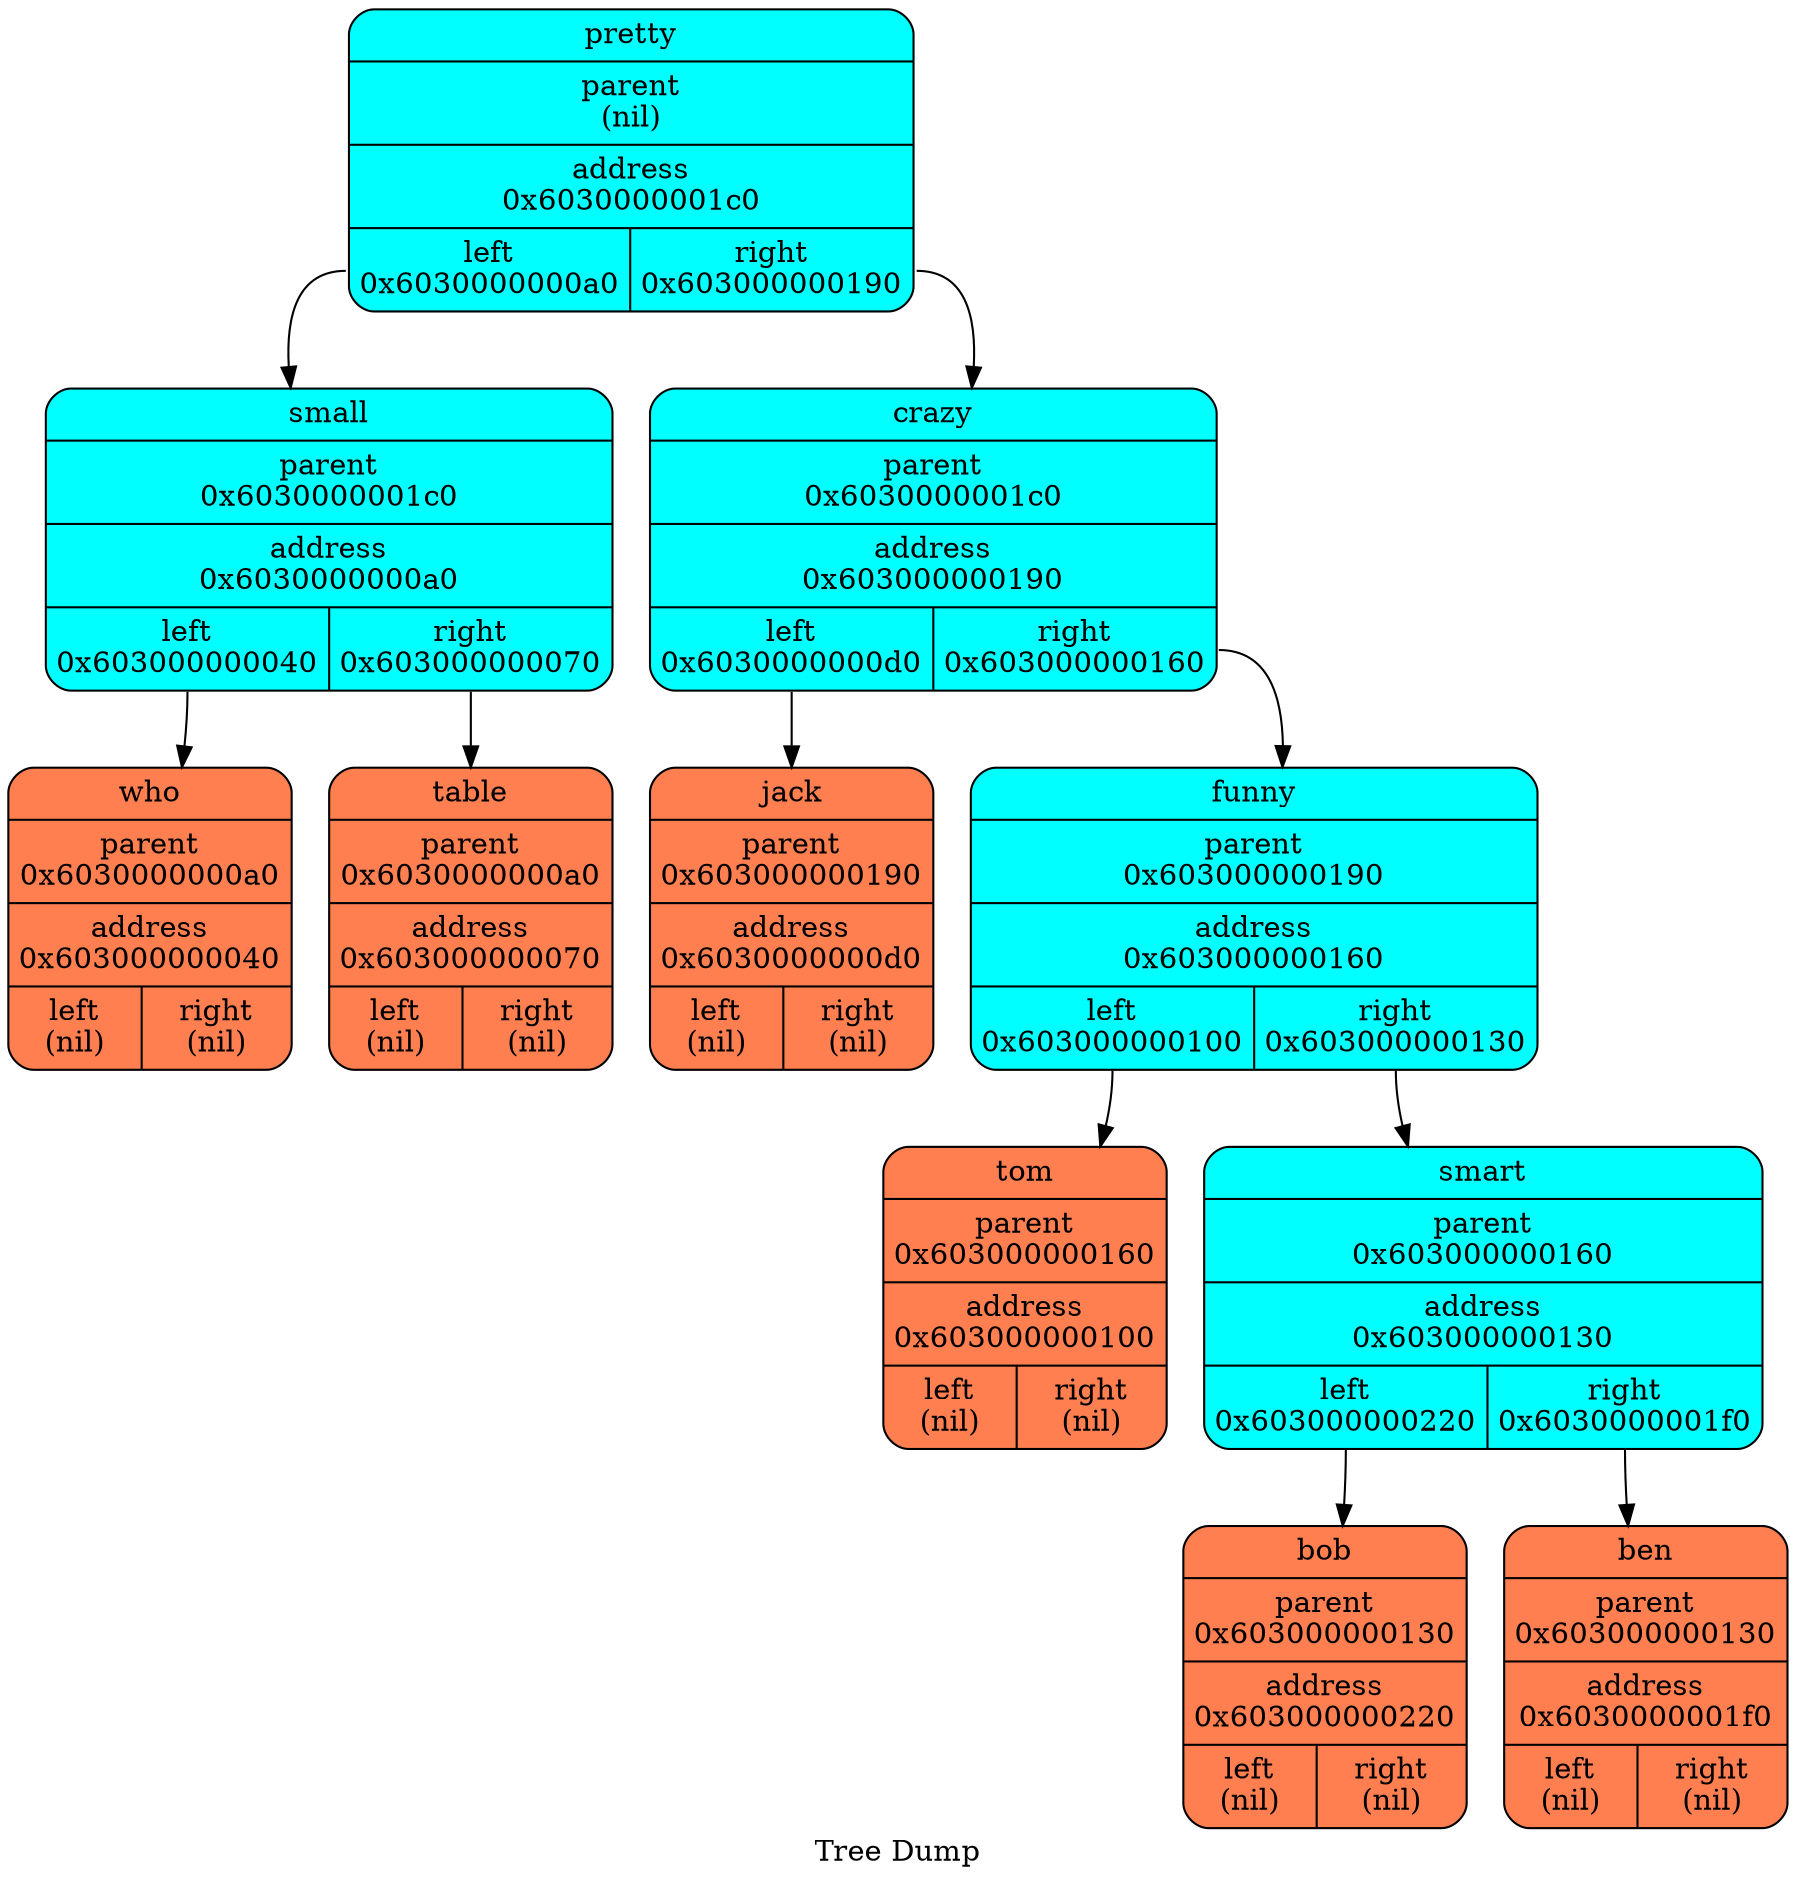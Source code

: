   digraph tree  {
  node[   shape     = "Mrecord",  style     = "filled",  fillcolor = "aqua",  fontcolor = "#000000",  margin    = "0.075"];
  rankdir   = "TB";

  label     = "Tree Dump";
 "pretty" [shape = "Mrecord", label = "{<name>pretty | parent\n(nil) | <f0> address\n0x6030000001c0| {<left>left\n0x6030000000a0 | <right>right\n0x603000000190\n}}"];
  "pretty":left->"small";
 "small" [shape = "Mrecord", label = "{<name>small | parent\n0x6030000001c0 | <f0> address\n0x6030000000a0| {<left>left\n0x603000000040 | <right>right\n0x603000000070\n}}"];
  "small":left->"who";
 "who" [shape = "Mrecord", fillcolor = "coral", label = "{<name>who | parent\n0x6030000000a0 | <f0> address\n0x603000000040| {<left>left\n(nil) | <right>right\n(nil)\n}}"];
  "small":right->"table";
 "table" [shape = "Mrecord", fillcolor = "coral", label = "{<name>table | parent\n0x6030000000a0 | <f0> address\n0x603000000070| {<left>left\n(nil) | <right>right\n(nil)\n}}"];
  "pretty":right->"crazy";
 "crazy" [shape = "Mrecord", label = "{<name>crazy | parent\n0x6030000001c0 | <f0> address\n0x603000000190| {<left>left\n0x6030000000d0 | <right>right\n0x603000000160\n}}"];
  "crazy":left->"jack";
 "jack" [shape = "Mrecord", fillcolor = "coral", label = "{<name>jack | parent\n0x603000000190 | <f0> address\n0x6030000000d0| {<left>left\n(nil) | <right>right\n(nil)\n}}"];
  "crazy":right->"funny";
 "funny" [shape = "Mrecord", label = "{<name>funny | parent\n0x603000000190 | <f0> address\n0x603000000160| {<left>left\n0x603000000100 | <right>right\n0x603000000130\n}}"];
  "funny":left->"tom";
 "tom" [shape = "Mrecord", fillcolor = "coral", label = "{<name>tom | parent\n0x603000000160 | <f0> address\n0x603000000100| {<left>left\n(nil) | <right>right\n(nil)\n}}"];
  "funny":right->"smart";
 "smart" [shape = "Mrecord", label = "{<name>smart | parent\n0x603000000160 | <f0> address\n0x603000000130| {<left>left\n0x603000000220 | <right>right\n0x6030000001f0\n}}"];
  "smart":left->"bob";
 "bob" [shape = "Mrecord", fillcolor = "coral", label = "{<name>bob | parent\n0x603000000130 | <f0> address\n0x603000000220| {<left>left\n(nil) | <right>right\n(nil)\n}}"];
  "smart":right->"ben";
 "ben" [shape = "Mrecord", fillcolor = "coral", label = "{<name>ben | parent\n0x603000000130 | <f0> address\n0x6030000001f0| {<left>left\n(nil) | <right>right\n(nil)\n}}"];
  }